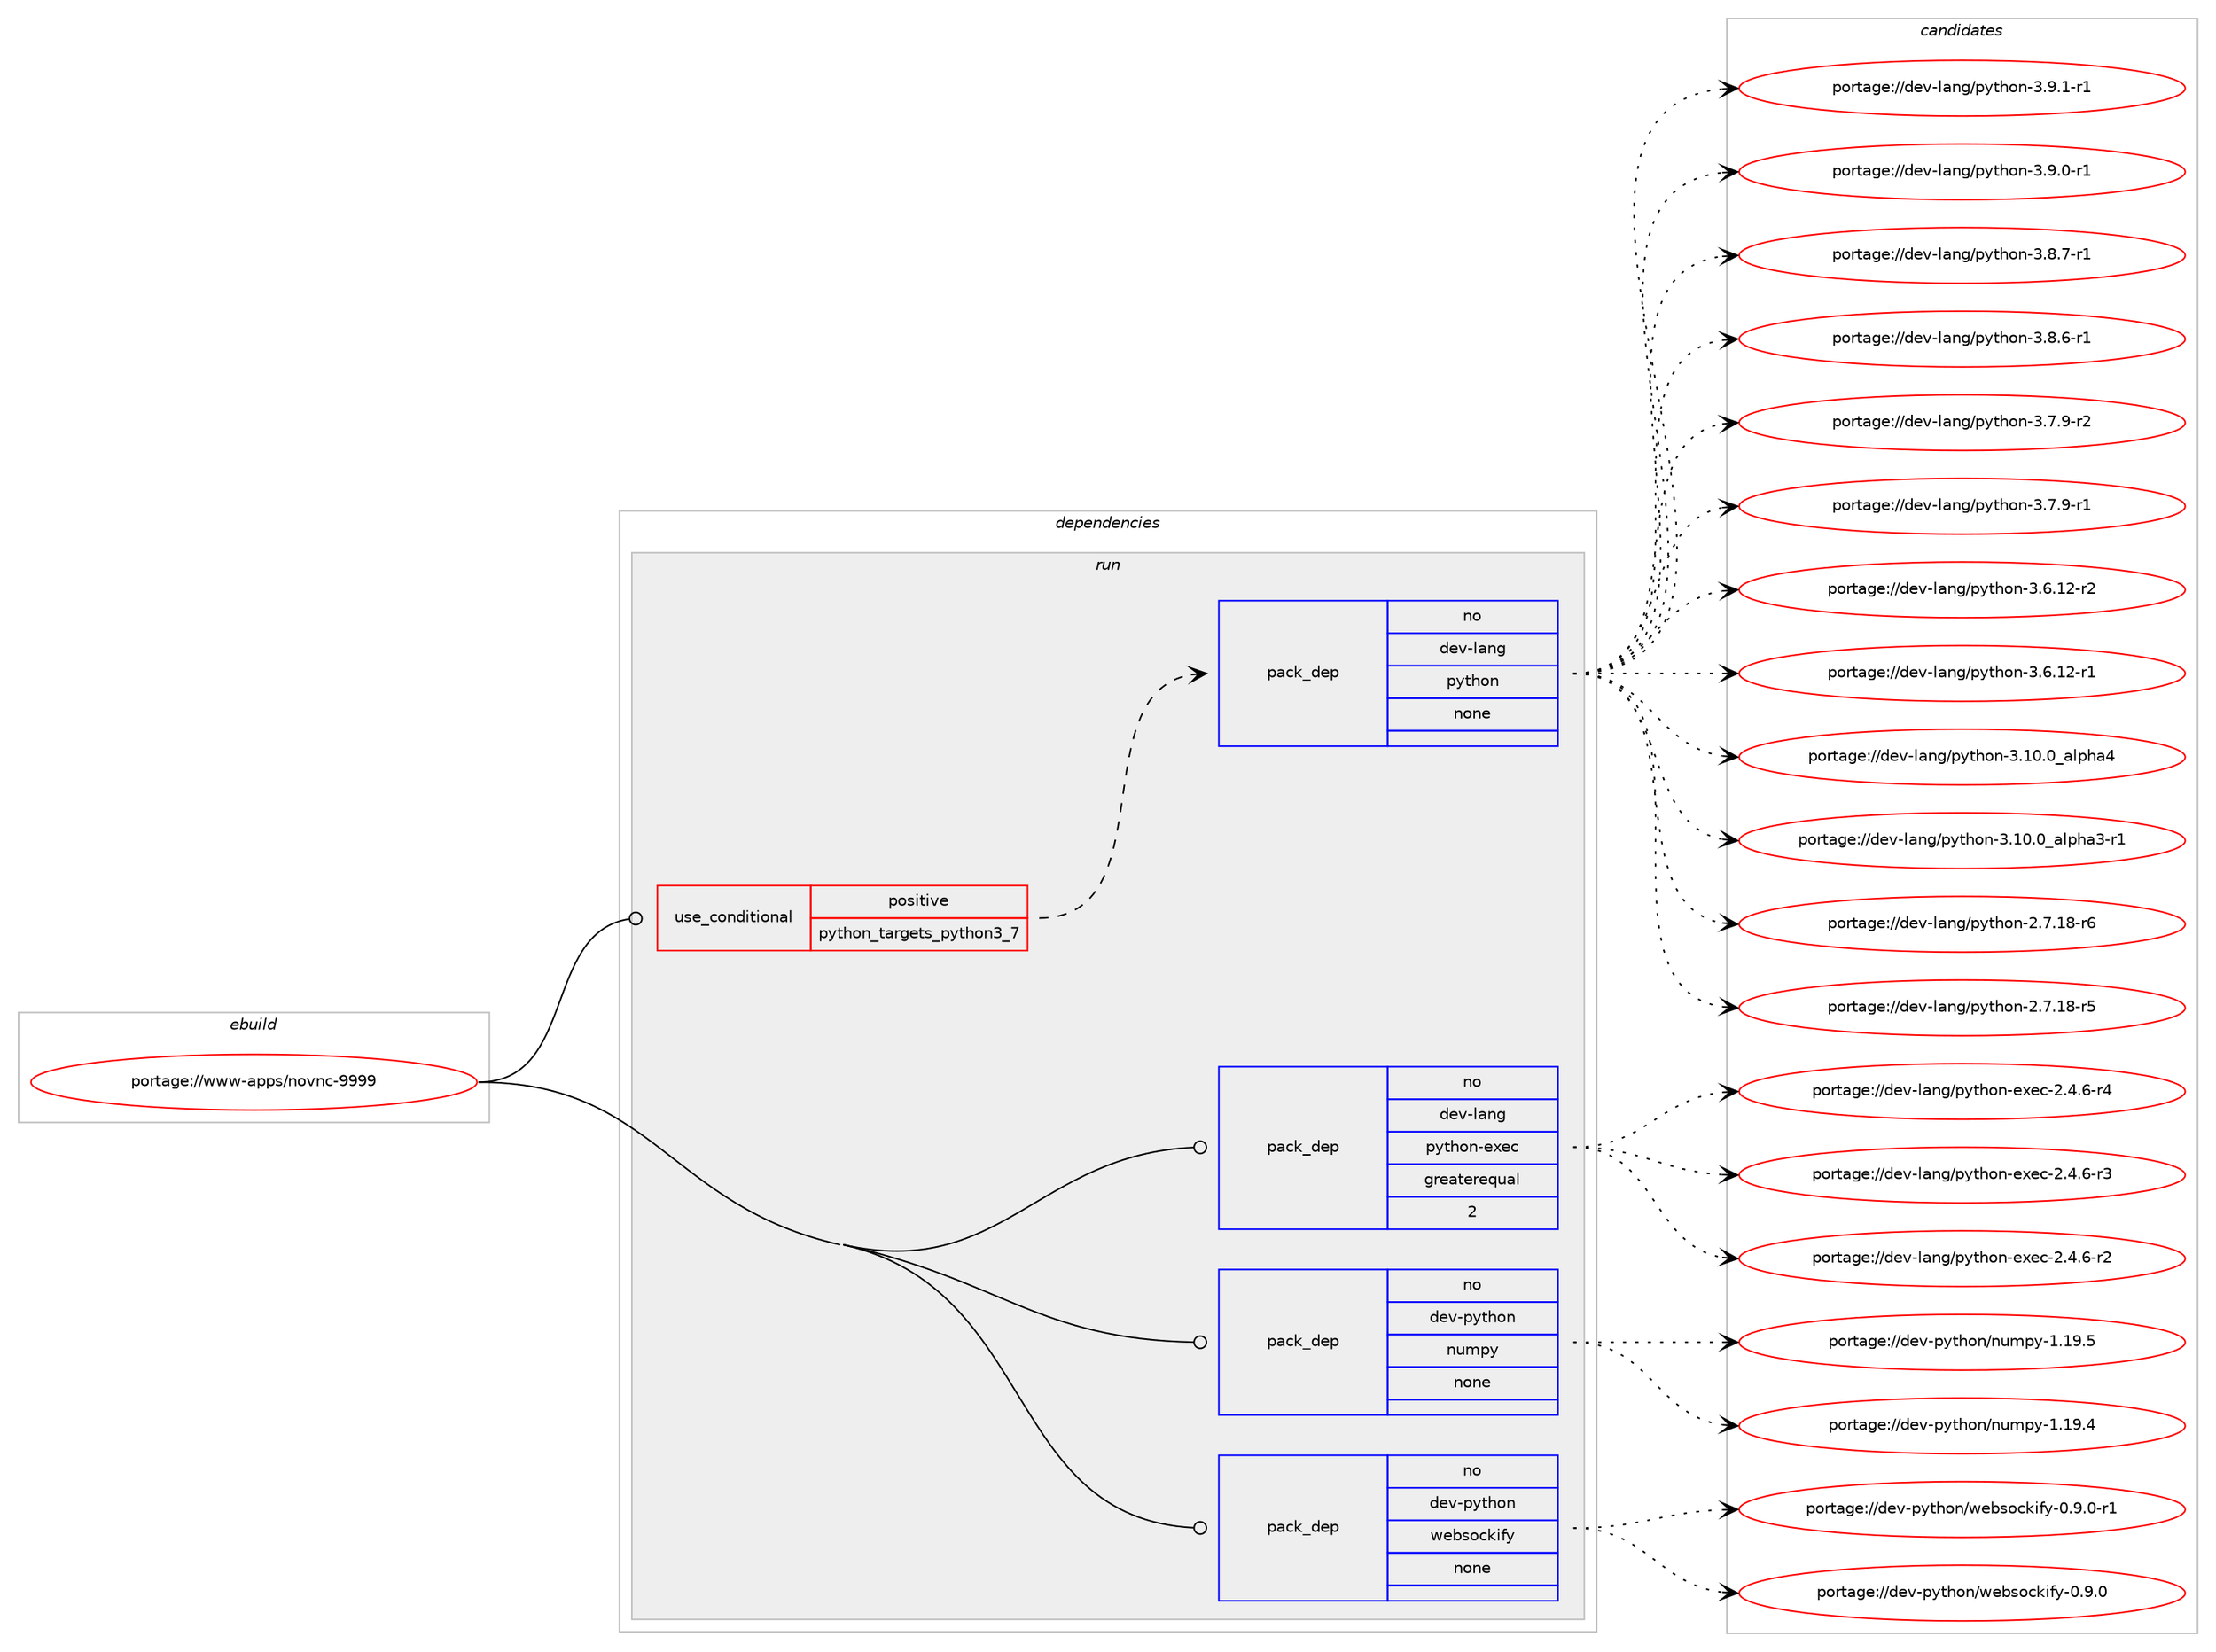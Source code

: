 digraph prolog {

# *************
# Graph options
# *************

newrank=true;
concentrate=true;
compound=true;
graph [rankdir=LR,fontname=Helvetica,fontsize=10,ranksep=1.5];#, ranksep=2.5, nodesep=0.2];
edge  [arrowhead=vee];
node  [fontname=Helvetica,fontsize=10];

# **********
# The ebuild
# **********

subgraph cluster_leftcol {
color=gray;
rank=same;
label=<<i>ebuild</i>>;
id [label="portage://www-apps/novnc-9999", color=red, width=4, href="../www-apps/novnc-9999.svg"];
}

# ****************
# The dependencies
# ****************

subgraph cluster_midcol {
color=gray;
label=<<i>dependencies</i>>;
subgraph cluster_compile {
fillcolor="#eeeeee";
style=filled;
label=<<i>compile</i>>;
}
subgraph cluster_compileandrun {
fillcolor="#eeeeee";
style=filled;
label=<<i>compile and run</i>>;
}
subgraph cluster_run {
fillcolor="#eeeeee";
style=filled;
label=<<i>run</i>>;
subgraph cond1014 {
dependency4404 [label=<<TABLE BORDER="0" CELLBORDER="1" CELLSPACING="0" CELLPADDING="4"><TR><TD ROWSPAN="3" CELLPADDING="10">use_conditional</TD></TR><TR><TD>positive</TD></TR><TR><TD>python_targets_python3_7</TD></TR></TABLE>>, shape=none, color=red];
subgraph pack3342 {
dependency4405 [label=<<TABLE BORDER="0" CELLBORDER="1" CELLSPACING="0" CELLPADDING="4" WIDTH="220"><TR><TD ROWSPAN="6" CELLPADDING="30">pack_dep</TD></TR><TR><TD WIDTH="110">no</TD></TR><TR><TD>dev-lang</TD></TR><TR><TD>python</TD></TR><TR><TD>none</TD></TR><TR><TD></TD></TR></TABLE>>, shape=none, color=blue];
}
dependency4404:e -> dependency4405:w [weight=20,style="dashed",arrowhead="vee"];
}
id:e -> dependency4404:w [weight=20,style="solid",arrowhead="odot"];
subgraph pack3343 {
dependency4406 [label=<<TABLE BORDER="0" CELLBORDER="1" CELLSPACING="0" CELLPADDING="4" WIDTH="220"><TR><TD ROWSPAN="6" CELLPADDING="30">pack_dep</TD></TR><TR><TD WIDTH="110">no</TD></TR><TR><TD>dev-lang</TD></TR><TR><TD>python-exec</TD></TR><TR><TD>greaterequal</TD></TR><TR><TD>2</TD></TR></TABLE>>, shape=none, color=blue];
}
id:e -> dependency4406:w [weight=20,style="solid",arrowhead="odot"];
subgraph pack3344 {
dependency4407 [label=<<TABLE BORDER="0" CELLBORDER="1" CELLSPACING="0" CELLPADDING="4" WIDTH="220"><TR><TD ROWSPAN="6" CELLPADDING="30">pack_dep</TD></TR><TR><TD WIDTH="110">no</TD></TR><TR><TD>dev-python</TD></TR><TR><TD>numpy</TD></TR><TR><TD>none</TD></TR><TR><TD></TD></TR></TABLE>>, shape=none, color=blue];
}
id:e -> dependency4407:w [weight=20,style="solid",arrowhead="odot"];
subgraph pack3345 {
dependency4408 [label=<<TABLE BORDER="0" CELLBORDER="1" CELLSPACING="0" CELLPADDING="4" WIDTH="220"><TR><TD ROWSPAN="6" CELLPADDING="30">pack_dep</TD></TR><TR><TD WIDTH="110">no</TD></TR><TR><TD>dev-python</TD></TR><TR><TD>websockify</TD></TR><TR><TD>none</TD></TR><TR><TD></TD></TR></TABLE>>, shape=none, color=blue];
}
id:e -> dependency4408:w [weight=20,style="solid",arrowhead="odot"];
}
}

# **************
# The candidates
# **************

subgraph cluster_choices {
rank=same;
color=gray;
label=<<i>candidates</i>>;

subgraph choice3342 {
color=black;
nodesep=1;
choice1001011184510897110103471121211161041111104551465746494511449 [label="portage://dev-lang/python-3.9.1-r1", color=red, width=4,href="../dev-lang/python-3.9.1-r1.svg"];
choice1001011184510897110103471121211161041111104551465746484511449 [label="portage://dev-lang/python-3.9.0-r1", color=red, width=4,href="../dev-lang/python-3.9.0-r1.svg"];
choice1001011184510897110103471121211161041111104551465646554511449 [label="portage://dev-lang/python-3.8.7-r1", color=red, width=4,href="../dev-lang/python-3.8.7-r1.svg"];
choice1001011184510897110103471121211161041111104551465646544511449 [label="portage://dev-lang/python-3.8.6-r1", color=red, width=4,href="../dev-lang/python-3.8.6-r1.svg"];
choice1001011184510897110103471121211161041111104551465546574511450 [label="portage://dev-lang/python-3.7.9-r2", color=red, width=4,href="../dev-lang/python-3.7.9-r2.svg"];
choice1001011184510897110103471121211161041111104551465546574511449 [label="portage://dev-lang/python-3.7.9-r1", color=red, width=4,href="../dev-lang/python-3.7.9-r1.svg"];
choice100101118451089711010347112121116104111110455146544649504511450 [label="portage://dev-lang/python-3.6.12-r2", color=red, width=4,href="../dev-lang/python-3.6.12-r2.svg"];
choice100101118451089711010347112121116104111110455146544649504511449 [label="portage://dev-lang/python-3.6.12-r1", color=red, width=4,href="../dev-lang/python-3.6.12-r1.svg"];
choice1001011184510897110103471121211161041111104551464948464895971081121049752 [label="portage://dev-lang/python-3.10.0_alpha4", color=red, width=4,href="../dev-lang/python-3.10.0_alpha4.svg"];
choice10010111845108971101034711212111610411111045514649484648959710811210497514511449 [label="portage://dev-lang/python-3.10.0_alpha3-r1", color=red, width=4,href="../dev-lang/python-3.10.0_alpha3-r1.svg"];
choice100101118451089711010347112121116104111110455046554649564511454 [label="portage://dev-lang/python-2.7.18-r6", color=red, width=4,href="../dev-lang/python-2.7.18-r6.svg"];
choice100101118451089711010347112121116104111110455046554649564511453 [label="portage://dev-lang/python-2.7.18-r5", color=red, width=4,href="../dev-lang/python-2.7.18-r5.svg"];
dependency4405:e -> choice1001011184510897110103471121211161041111104551465746494511449:w [style=dotted,weight="100"];
dependency4405:e -> choice1001011184510897110103471121211161041111104551465746484511449:w [style=dotted,weight="100"];
dependency4405:e -> choice1001011184510897110103471121211161041111104551465646554511449:w [style=dotted,weight="100"];
dependency4405:e -> choice1001011184510897110103471121211161041111104551465646544511449:w [style=dotted,weight="100"];
dependency4405:e -> choice1001011184510897110103471121211161041111104551465546574511450:w [style=dotted,weight="100"];
dependency4405:e -> choice1001011184510897110103471121211161041111104551465546574511449:w [style=dotted,weight="100"];
dependency4405:e -> choice100101118451089711010347112121116104111110455146544649504511450:w [style=dotted,weight="100"];
dependency4405:e -> choice100101118451089711010347112121116104111110455146544649504511449:w [style=dotted,weight="100"];
dependency4405:e -> choice1001011184510897110103471121211161041111104551464948464895971081121049752:w [style=dotted,weight="100"];
dependency4405:e -> choice10010111845108971101034711212111610411111045514649484648959710811210497514511449:w [style=dotted,weight="100"];
dependency4405:e -> choice100101118451089711010347112121116104111110455046554649564511454:w [style=dotted,weight="100"];
dependency4405:e -> choice100101118451089711010347112121116104111110455046554649564511453:w [style=dotted,weight="100"];
}
subgraph choice3343 {
color=black;
nodesep=1;
choice10010111845108971101034711212111610411111045101120101994550465246544511452 [label="portage://dev-lang/python-exec-2.4.6-r4", color=red, width=4,href="../dev-lang/python-exec-2.4.6-r4.svg"];
choice10010111845108971101034711212111610411111045101120101994550465246544511451 [label="portage://dev-lang/python-exec-2.4.6-r3", color=red, width=4,href="../dev-lang/python-exec-2.4.6-r3.svg"];
choice10010111845108971101034711212111610411111045101120101994550465246544511450 [label="portage://dev-lang/python-exec-2.4.6-r2", color=red, width=4,href="../dev-lang/python-exec-2.4.6-r2.svg"];
dependency4406:e -> choice10010111845108971101034711212111610411111045101120101994550465246544511452:w [style=dotted,weight="100"];
dependency4406:e -> choice10010111845108971101034711212111610411111045101120101994550465246544511451:w [style=dotted,weight="100"];
dependency4406:e -> choice10010111845108971101034711212111610411111045101120101994550465246544511450:w [style=dotted,weight="100"];
}
subgraph choice3344 {
color=black;
nodesep=1;
choice100101118451121211161041111104711011710911212145494649574653 [label="portage://dev-python/numpy-1.19.5", color=red, width=4,href="../dev-python/numpy-1.19.5.svg"];
choice100101118451121211161041111104711011710911212145494649574652 [label="portage://dev-python/numpy-1.19.4", color=red, width=4,href="../dev-python/numpy-1.19.4.svg"];
dependency4407:e -> choice100101118451121211161041111104711011710911212145494649574653:w [style=dotted,weight="100"];
dependency4407:e -> choice100101118451121211161041111104711011710911212145494649574652:w [style=dotted,weight="100"];
}
subgraph choice3345 {
color=black;
nodesep=1;
choice100101118451121211161041111104711910198115111991071051021214548465746484511449 [label="portage://dev-python/websockify-0.9.0-r1", color=red, width=4,href="../dev-python/websockify-0.9.0-r1.svg"];
choice10010111845112121116104111110471191019811511199107105102121454846574648 [label="portage://dev-python/websockify-0.9.0", color=red, width=4,href="../dev-python/websockify-0.9.0.svg"];
dependency4408:e -> choice100101118451121211161041111104711910198115111991071051021214548465746484511449:w [style=dotted,weight="100"];
dependency4408:e -> choice10010111845112121116104111110471191019811511199107105102121454846574648:w [style=dotted,weight="100"];
}
}

}
